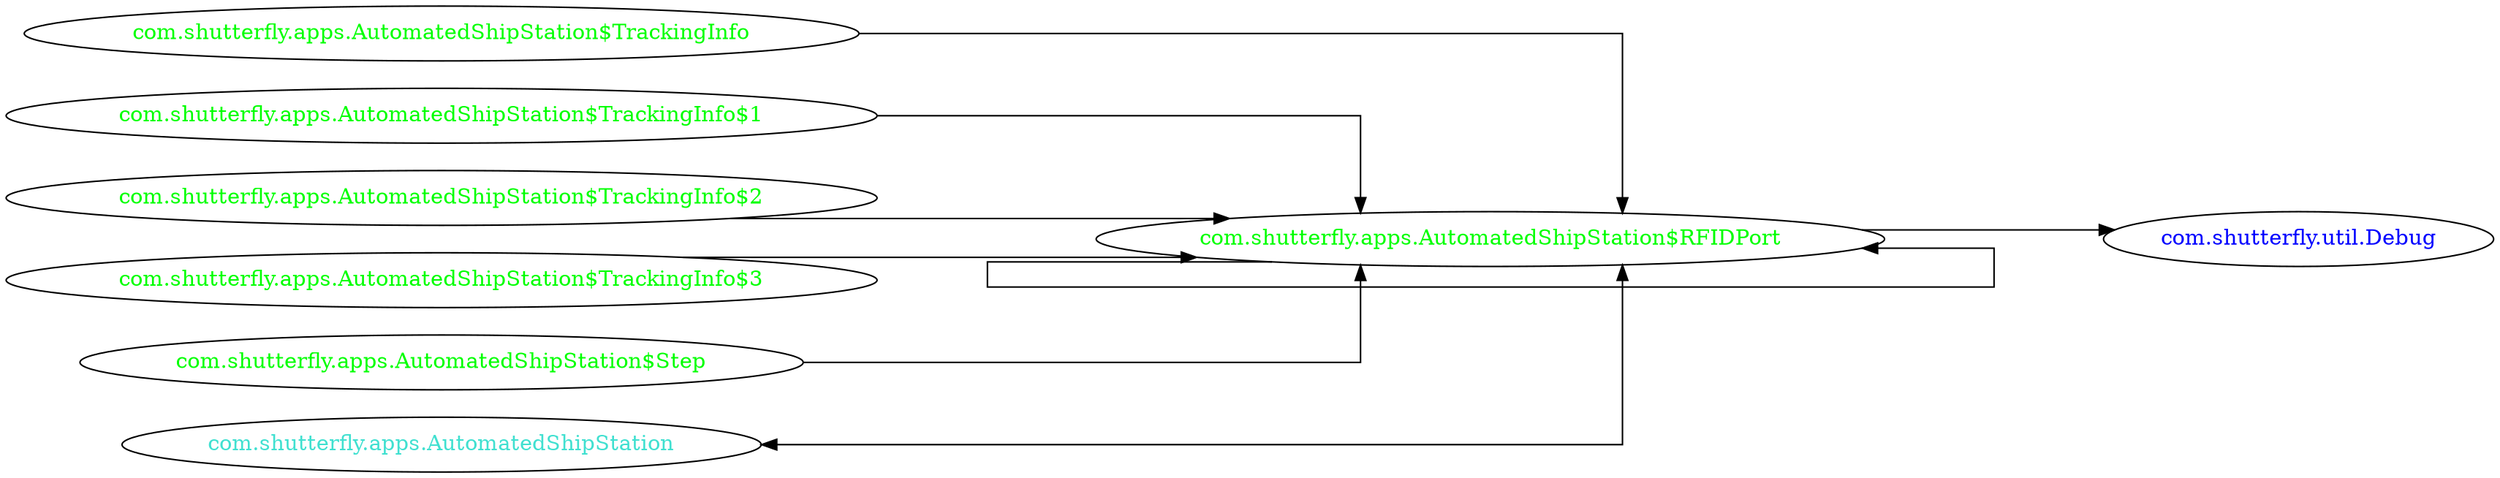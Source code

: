 digraph dependencyGraph {
 concentrate=true;
 ranksep="2.0";
 rankdir="LR"; 
 splines="ortho";
"com.shutterfly.apps.AutomatedShipStation$RFIDPort" [fontcolor="red"];
"com.shutterfly.util.Debug" [ fontcolor="blue" ];
"com.shutterfly.apps.AutomatedShipStation$RFIDPort"->"com.shutterfly.util.Debug";
"com.shutterfly.apps.AutomatedShipStation$TrackingInfo" [ fontcolor="green" ];
"com.shutterfly.apps.AutomatedShipStation$TrackingInfo"->"com.shutterfly.apps.AutomatedShipStation$RFIDPort";
"com.shutterfly.apps.AutomatedShipStation$TrackingInfo$1" [ fontcolor="green" ];
"com.shutterfly.apps.AutomatedShipStation$TrackingInfo$1"->"com.shutterfly.apps.AutomatedShipStation$RFIDPort";
"com.shutterfly.apps.AutomatedShipStation$TrackingInfo$2" [ fontcolor="green" ];
"com.shutterfly.apps.AutomatedShipStation$TrackingInfo$2"->"com.shutterfly.apps.AutomatedShipStation$RFIDPort";
"com.shutterfly.apps.AutomatedShipStation$TrackingInfo$3" [ fontcolor="green" ];
"com.shutterfly.apps.AutomatedShipStation$TrackingInfo$3"->"com.shutterfly.apps.AutomatedShipStation$RFIDPort";
"com.shutterfly.apps.AutomatedShipStation$RFIDPort" [ fontcolor="green" ];
"com.shutterfly.apps.AutomatedShipStation$RFIDPort"->"com.shutterfly.apps.AutomatedShipStation$RFIDPort";
"com.shutterfly.apps.AutomatedShipStation$Step" [ fontcolor="green" ];
"com.shutterfly.apps.AutomatedShipStation$Step"->"com.shutterfly.apps.AutomatedShipStation$RFIDPort";
"com.shutterfly.apps.AutomatedShipStation" [ fontcolor="turquoise" ];
"com.shutterfly.apps.AutomatedShipStation"->"com.shutterfly.apps.AutomatedShipStation$RFIDPort" [dir=both];
}